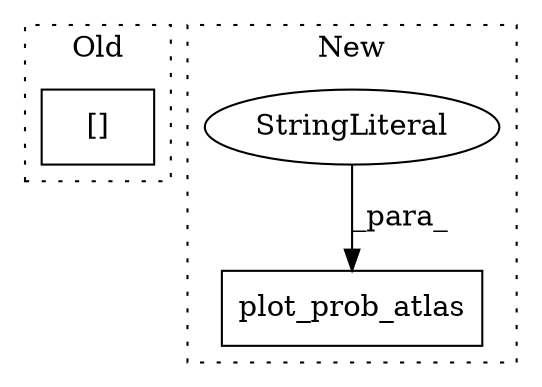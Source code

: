 digraph G {
subgraph cluster0 {
1 [label="[]" a="2" s="1023,1045" l="21,1" shape="box"];
label = "Old";
style="dotted";
}
subgraph cluster1 {
2 [label="plot_prob_atlas" a="32" s="1405,1480" l="16,1" shape="box"];
3 [label="StringLiteral" a="45" s="1469" l="3" shape="ellipse"];
label = "New";
style="dotted";
}
3 -> 2 [label="_para_"];
}